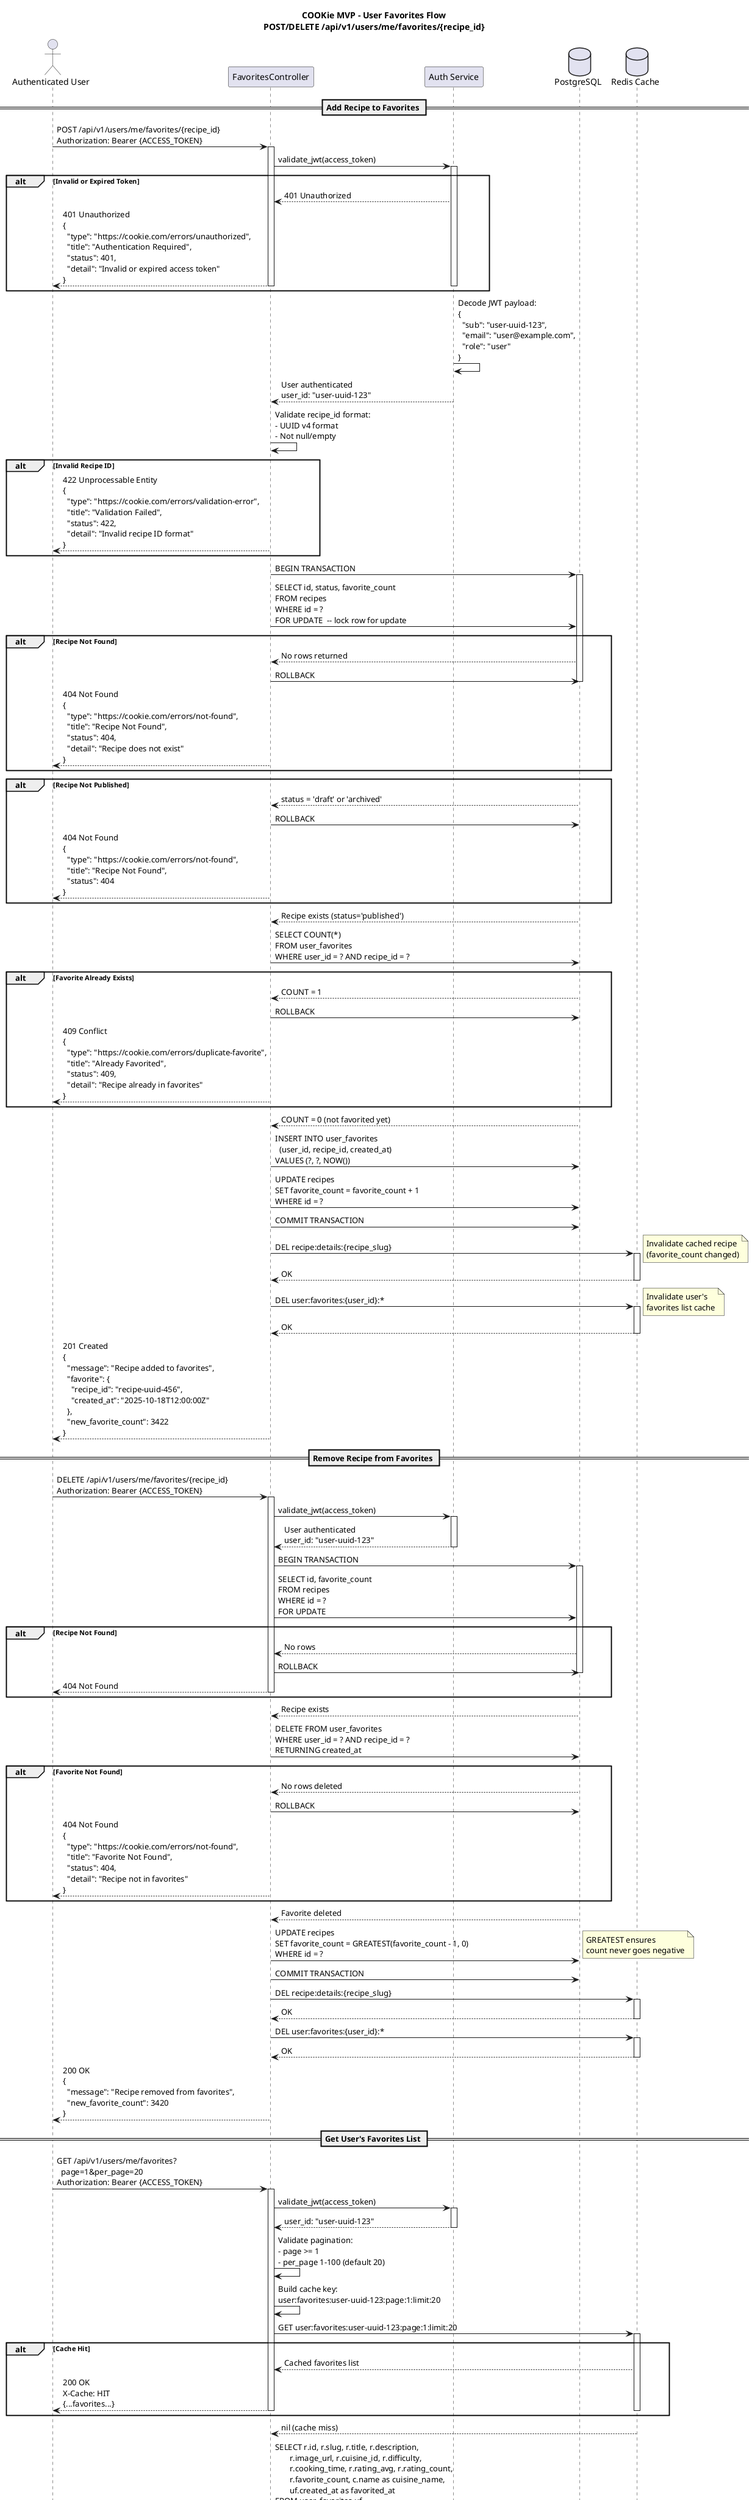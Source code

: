 @startuml sequence_user_favorites

title COOKie MVP - User Favorites Flow\nPOST/DELETE /api/v1/users/me/favorites/{recipe_id}

actor "Authenticated User" as User
participant "FavoritesController" as Controller
participant "Auth Service" as Auth
database "PostgreSQL" as DB
database "Redis Cache" as Redis

== Add Recipe to Favorites ==

User -> Controller: POST /api/v1/users/me/favorites/{recipe_id}\nAuthorization: Bearer {ACCESS_TOKEN}

activate Controller

Controller -> Auth: validate_jwt(access_token)
activate Auth

alt Invalid or Expired Token
  Auth --> Controller: 401 Unauthorized

  Controller --> User: 401 Unauthorized\n{\n  "type": "https://cookie.com/errors/unauthorized",\n  "title": "Authentication Required",\n  "status": 401,\n  "detail": "Invalid or expired access token"\n}
  deactivate Auth
  deactivate Controller
end

Auth -> Auth: Decode JWT payload:\n{\n  "sub": "user-uuid-123",\n  "email": "user@example.com",\n  "role": "user"\n}

Auth --> Controller: User authenticated\nuser_id: "user-uuid-123"
deactivate Auth

Controller -> Controller: Validate recipe_id format:\n- UUID v4 format\n- Not null/empty

alt Invalid Recipe ID
  Controller --> User: 422 Unprocessable Entity\n{\n  "type": "https://cookie.com/errors/validation-error",\n  "title": "Validation Failed",\n  "status": 422,\n  "detail": "Invalid recipe ID format"\n}
  deactivate Controller
end

Controller -> DB: BEGIN TRANSACTION
activate DB

Controller -> DB: SELECT id, status, favorite_count\nFROM recipes\nWHERE id = ?\nFOR UPDATE  -- lock row for update

alt Recipe Not Found
  DB --> Controller: No rows returned

  Controller -> DB: ROLLBACK
  deactivate DB

  Controller --> User: 404 Not Found\n{\n  "type": "https://cookie.com/errors/not-found",\n  "title": "Recipe Not Found",\n  "status": 404,\n  "detail": "Recipe does not exist"\n}
  deactivate Controller
end

alt Recipe Not Published
  DB --> Controller: status = 'draft' or 'archived'

  Controller -> DB: ROLLBACK
  deactivate DB

  Controller --> User: 404 Not Found\n{\n  "type": "https://cookie.com/errors/not-found",\n  "title": "Recipe Not Found",\n  "status": 404\n}
  deactivate Controller
end

DB --> Controller: Recipe exists (status='published')

Controller -> DB: SELECT COUNT(*)\nFROM user_favorites\nWHERE user_id = ? AND recipe_id = ?

alt Favorite Already Exists
  DB --> Controller: COUNT = 1

  Controller -> DB: ROLLBACK
  deactivate DB

  Controller --> User: 409 Conflict\n{\n  "type": "https://cookie.com/errors/duplicate-favorite",\n  "title": "Already Favorited",\n  "status": 409,\n  "detail": "Recipe already in favorites"\n}
  deactivate Controller
end

DB --> Controller: COUNT = 0 (not favorited yet)

Controller -> DB: INSERT INTO user_favorites\n  (user_id, recipe_id, created_at)\nVALUES (?, ?, NOW())

Controller -> DB: UPDATE recipes\nSET favorite_count = favorite_count + 1\nWHERE id = ?

Controller -> DB: COMMIT TRANSACTION
deactivate DB

Controller -> Redis: DEL recipe:details:{recipe_slug}
activate Redis
note right: Invalidate cached recipe\n(favorite_count changed)
Redis --> Controller: OK
deactivate Redis

Controller -> Redis: DEL user:favorites:{user_id}:*
activate Redis
note right: Invalidate user's\nfavorites list cache
Redis --> Controller: OK
deactivate Redis

Controller --> User: 201 Created\n{\n  "message": "Recipe added to favorites",\n  "favorite": {\n    "recipe_id": "recipe-uuid-456",\n    "created_at": "2025-10-18T12:00:00Z"\n  },\n  "new_favorite_count": 3422\n}

deactivate Controller

== Remove Recipe from Favorites ==

User -> Controller: DELETE /api/v1/users/me/favorites/{recipe_id}\nAuthorization: Bearer {ACCESS_TOKEN}

activate Controller

Controller -> Auth: validate_jwt(access_token)
activate Auth
Auth --> Controller: User authenticated\nuser_id: "user-uuid-123"
deactivate Auth

Controller -> DB: BEGIN TRANSACTION
activate DB

Controller -> DB: SELECT id, favorite_count\nFROM recipes\nWHERE id = ?\nFOR UPDATE

alt Recipe Not Found
  DB --> Controller: No rows

  Controller -> DB: ROLLBACK
  deactivate DB

  Controller --> User: 404 Not Found
  deactivate Controller
end

DB --> Controller: Recipe exists

Controller -> DB: DELETE FROM user_favorites\nWHERE user_id = ? AND recipe_id = ?\nRETURNING created_at

alt Favorite Not Found
  DB --> Controller: No rows deleted

  Controller -> DB: ROLLBACK
  deactivate DB

  Controller --> User: 404 Not Found\n{\n  "type": "https://cookie.com/errors/not-found",\n  "title": "Favorite Not Found",\n  "status": 404,\n  "detail": "Recipe not in favorites"\n}
  deactivate Controller
end

DB --> Controller: Favorite deleted

Controller -> DB: UPDATE recipes\nSET favorite_count = GREATEST(favorite_count - 1, 0)\nWHERE id = ?
note right: GREATEST ensures\ncount never goes negative

Controller -> DB: COMMIT TRANSACTION
deactivate DB

Controller -> Redis: DEL recipe:details:{recipe_slug}
activate Redis
Redis --> Controller: OK
deactivate Redis

Controller -> Redis: DEL user:favorites:{user_id}:*
activate Redis
Redis --> Controller: OK
deactivate Redis

Controller --> User: 200 OK\n{\n  "message": "Recipe removed from favorites",\n  "new_favorite_count": 3420\n}

deactivate Controller

== Get User's Favorites List ==

User -> Controller: GET /api/v1/users/me/favorites?\n  page=1&per_page=20\nAuthorization: Bearer {ACCESS_TOKEN}

activate Controller

Controller -> Auth: validate_jwt(access_token)
activate Auth
Auth --> Controller: user_id: "user-uuid-123"
deactivate Auth

Controller -> Controller: Validate pagination:\n- page >= 1\n- per_page 1-100 (default 20)

Controller -> Controller: Build cache key:\nuser:favorites:user-uuid-123:page:1:limit:20

Controller -> Redis: GET user:favorites:user-uuid-123:page:1:limit:20
activate Redis

alt Cache Hit
  Redis --> Controller: Cached favorites list

  Controller --> User: 200 OK\nX-Cache: HIT\n{...favorites...}
  deactivate Redis
  deactivate Controller
end

Redis --> Controller: nil (cache miss)
deactivate Redis

Controller -> DB: SELECT r.id, r.slug, r.title, r.description,\n       r.image_url, r.cuisine_id, r.difficulty,\n       r.cooking_time, r.rating_avg, r.rating_count,\n       r.favorite_count, c.name as cuisine_name,\n       uf.created_at as favorited_at\nFROM user_favorites uf\nJOIN recipes r ON uf.recipe_id = r.id\nJOIN cuisines c ON r.cuisine_id = c.id\nWHERE uf.user_id = ?\n  AND r.status = 'published'\nORDER BY uf.created_at DESC\nLIMIT 20 OFFSET 0
activate DB

DB --> Controller: Favorites list (20 rows) + total count
deactivate DB

Controller -> Redis: SETEX user:favorites:...\n  TTL: 300
activate Redis
Redis --> Controller: OK
deactivate Redis

Controller --> User: 200 OK\nX-Cache: MISS\n{\n  "favorites": [\n    {\n      "recipe": {...full recipe data...},\n      "favorited_at": "2025-10-18T12:00:00Z"\n    },\n    ...\n  ],\n  "pagination": {\n    "page": 1,\n    "per_page": 20,\n    "total_pages": 15,\n    "total_count": 287\n  }\n}

deactivate Controller

== Database Schema ==

note over DB
**user_favorites table:**

CREATE TABLE user_favorites (
  user_id UUID NOT NULL REFERENCES users(id) ON DELETE CASCADE,
  recipe_id UUID NOT NULL REFERENCES recipes(id) ON DELETE CASCADE,
  created_at TIMESTAMP NOT NULL DEFAULT NOW(),

  PRIMARY KEY (user_id, recipe_id)
);

CREATE INDEX idx_user_favorites_user_id
  ON user_favorites(user_id);

CREATE INDEX idx_user_favorites_recipe_id
  ON user_favorites(recipe_id);

CREATE INDEX idx_user_favorites_created_at
  ON user_favorites(created_at DESC);

**Benefits:**
- Composite primary key prevents duplicates
- CASCADE delete removes favorites when user/recipe deleted
- Indexes for fast lookups both ways
- created_at for sorting (most recent first)
end note

== Error Scenarios ==

note over User, Redis
  **Common Errors:**

  **401 Unauthorized:**
  - Missing or invalid JWT token
  - Expired access token
  - User account deactivated

  **404 Not Found:**
  - Recipe doesn't exist (POST/DELETE)
  - Recipe not published (POST/DELETE)
  - Favorite doesn't exist (DELETE only)

  **409 Conflict:**
  - Recipe already favorited (POST only)
  - Duplicate request (race condition)

  **422 Unprocessable Entity:**
  - Invalid recipe_id format
  - Invalid pagination parameters

  **500 Internal Server Error:**
  - Database transaction failure
  - Deadlock (concurrent favorites)
  - Cache invalidation failure (non-blocking)

  **Rate Limiting:**
  - 100 favorite/unfavorite actions per hour per user
  - 429 Too Many Requests if exceeded
  - Prevents spam/bot behavior
end note

== Optimistic UI Updates ==

note over User, Controller
  **Frontend Pattern:**

  For better UX, implement optimistic updates:

  **Add Favorite:**
  1. Client immediately shows "favorited" state
  2. Increment favorite_count locally (+1)
  3. Send POST request in background
  4. If request fails → revert UI state

  **Remove Favorite:**
  1. Client immediately shows "unfavorited" state
  2. Decrement favorite_count locally (-1)
  3. Send DELETE request in background
  4. If request fails → revert UI state

  **Benefits:**
  - Instant feedback (no loading spinner)
  - Perceived performance improvement
  - Graceful error handling

  **Implementation:**
  - Use React Query / SWR for state management
  - Optimistic mutations built-in
  - Automatic rollback on error
end note

@enduml
